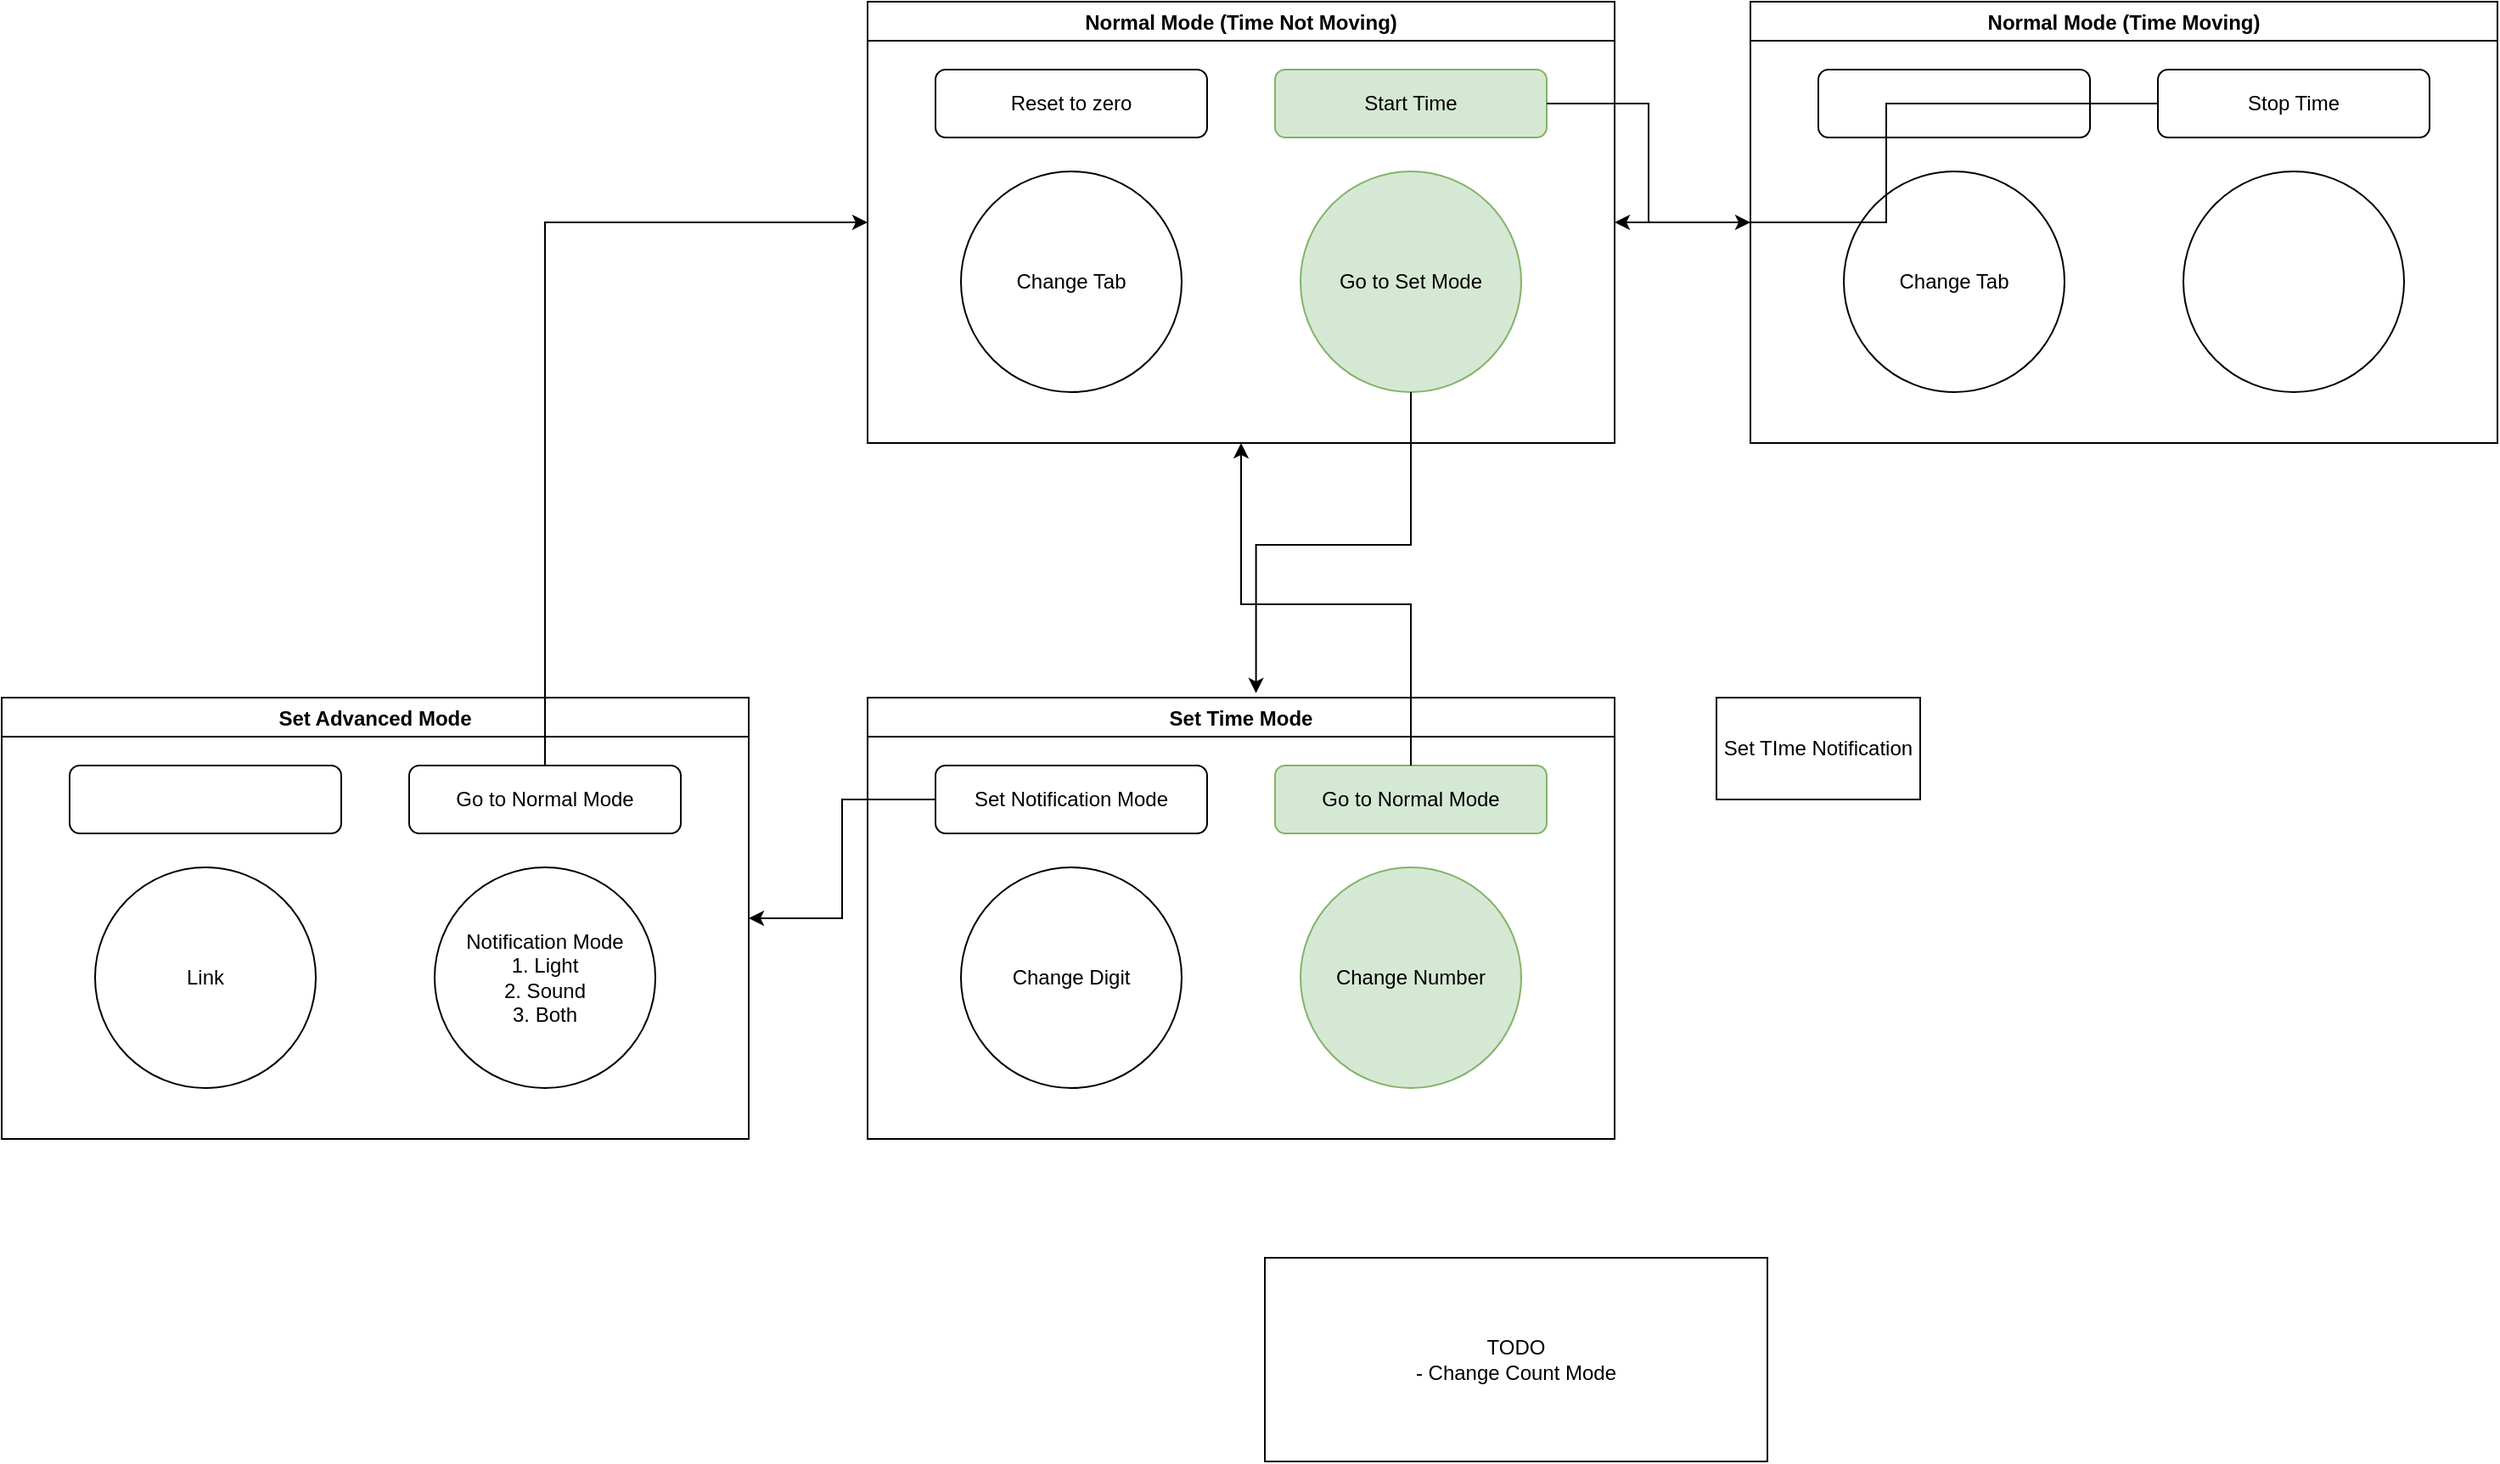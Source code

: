 <mxfile version="26.3.0">
  <diagram id="C5RBs43oDa-KdzZeNtuy" name="Page-1">
    <mxGraphModel dx="2202" dy="759" grid="1" gridSize="10" guides="1" tooltips="1" connect="1" arrows="1" fold="1" page="1" pageScale="1" pageWidth="827" pageHeight="1169" math="0" shadow="0">
      <root>
        <mxCell id="WIyWlLk6GJQsqaUBKTNV-0" />
        <mxCell id="WIyWlLk6GJQsqaUBKTNV-1" parent="WIyWlLk6GJQsqaUBKTNV-0" />
        <mxCell id="PDmhGTlI3vt2zS2Dz738-0" value="Normal Mode (Time Not Moving)" style="swimlane;" parent="WIyWlLk6GJQsqaUBKTNV-1" vertex="1">
          <mxGeometry x="120" y="120" width="440" height="260" as="geometry" />
        </mxCell>
        <mxCell id="PDmhGTlI3vt2zS2Dz738-4" value="Start Time" style="rounded=1;whiteSpace=wrap;html=1;fillColor=#d5e8d4;strokeColor=#82b366;" parent="PDmhGTlI3vt2zS2Dz738-0" vertex="1">
          <mxGeometry x="240" y="40" width="160" height="40" as="geometry" />
        </mxCell>
        <mxCell id="PDmhGTlI3vt2zS2Dz738-5" value="Reset to zero" style="rounded=1;whiteSpace=wrap;html=1;" parent="PDmhGTlI3vt2zS2Dz738-0" vertex="1">
          <mxGeometry x="40" y="40" width="160" height="40" as="geometry" />
        </mxCell>
        <mxCell id="PDmhGTlI3vt2zS2Dz738-9" value="Change Tab" style="ellipse;whiteSpace=wrap;html=1;aspect=fixed;" parent="PDmhGTlI3vt2zS2Dz738-0" vertex="1">
          <mxGeometry x="55" y="100" width="130" height="130" as="geometry" />
        </mxCell>
        <mxCell id="PDmhGTlI3vt2zS2Dz738-10" value="Go to Set Mode" style="ellipse;whiteSpace=wrap;html=1;aspect=fixed;fillColor=#d5e8d4;strokeColor=#82b366;" parent="PDmhGTlI3vt2zS2Dz738-0" vertex="1">
          <mxGeometry x="255" y="100" width="130" height="130" as="geometry" />
        </mxCell>
        <mxCell id="PDmhGTlI3vt2zS2Dz738-11" value="Set Time Mode" style="swimlane;" parent="WIyWlLk6GJQsqaUBKTNV-1" vertex="1">
          <mxGeometry x="120" y="530" width="440" height="260" as="geometry" />
        </mxCell>
        <mxCell id="PDmhGTlI3vt2zS2Dz738-12" value="Go to Normal Mode" style="rounded=1;whiteSpace=wrap;html=1;fillColor=#d5e8d4;strokeColor=#82b366;" parent="PDmhGTlI3vt2zS2Dz738-11" vertex="1">
          <mxGeometry x="240" y="40" width="160" height="40" as="geometry" />
        </mxCell>
        <mxCell id="PDmhGTlI3vt2zS2Dz738-13" value="Set Notification Mode" style="rounded=1;whiteSpace=wrap;html=1;" parent="PDmhGTlI3vt2zS2Dz738-11" vertex="1">
          <mxGeometry x="40" y="40" width="160" height="40" as="geometry" />
        </mxCell>
        <mxCell id="PDmhGTlI3vt2zS2Dz738-14" value="Change Digit" style="ellipse;whiteSpace=wrap;html=1;aspect=fixed;" parent="PDmhGTlI3vt2zS2Dz738-11" vertex="1">
          <mxGeometry x="55" y="100" width="130" height="130" as="geometry" />
        </mxCell>
        <mxCell id="PDmhGTlI3vt2zS2Dz738-15" value="Change Number" style="ellipse;whiteSpace=wrap;html=1;aspect=fixed;fillColor=#d5e8d4;strokeColor=#82b366;" parent="PDmhGTlI3vt2zS2Dz738-11" vertex="1">
          <mxGeometry x="255" y="100" width="130" height="130" as="geometry" />
        </mxCell>
        <mxCell id="PDmhGTlI3vt2zS2Dz738-21" style="edgeStyle=orthogonalEdgeStyle;rounded=0;orthogonalLoop=1;jettySize=auto;html=1;exitX=0.5;exitY=1;exitDx=0;exitDy=0;entryX=0.52;entryY=-0.01;entryDx=0;entryDy=0;entryPerimeter=0;" parent="WIyWlLk6GJQsqaUBKTNV-1" source="PDmhGTlI3vt2zS2Dz738-10" target="PDmhGTlI3vt2zS2Dz738-11" edge="1">
          <mxGeometry relative="1" as="geometry" />
        </mxCell>
        <mxCell id="PDmhGTlI3vt2zS2Dz738-22" value="Set TIme Notification" style="rounded=0;whiteSpace=wrap;html=1;" parent="WIyWlLk6GJQsqaUBKTNV-1" vertex="1">
          <mxGeometry x="620" y="530" width="120" height="60" as="geometry" />
        </mxCell>
        <mxCell id="PDmhGTlI3vt2zS2Dz738-24" style="edgeStyle=orthogonalEdgeStyle;rounded=0;orthogonalLoop=1;jettySize=auto;html=1;exitX=0;exitY=0.5;exitDx=0;exitDy=0;entryX=1;entryY=0.5;entryDx=0;entryDy=0;" parent="WIyWlLk6GJQsqaUBKTNV-1" source="PDmhGTlI3vt2zS2Dz738-13" target="PDmhGTlI3vt2zS2Dz738-26" edge="1">
          <mxGeometry relative="1" as="geometry">
            <mxPoint x="60" y="590" as="targetPoint" />
          </mxGeometry>
        </mxCell>
        <mxCell id="PDmhGTlI3vt2zS2Dz738-25" style="edgeStyle=orthogonalEdgeStyle;rounded=0;orthogonalLoop=1;jettySize=auto;html=1;exitX=0.5;exitY=0;exitDx=0;exitDy=0;entryX=0.5;entryY=1;entryDx=0;entryDy=0;" parent="WIyWlLk6GJQsqaUBKTNV-1" source="PDmhGTlI3vt2zS2Dz738-12" target="PDmhGTlI3vt2zS2Dz738-0" edge="1">
          <mxGeometry relative="1" as="geometry" />
        </mxCell>
        <mxCell id="PDmhGTlI3vt2zS2Dz738-26" value="Set Advanced Mode" style="swimlane;" parent="WIyWlLk6GJQsqaUBKTNV-1" vertex="1">
          <mxGeometry x="-390" y="530" width="440" height="260" as="geometry" />
        </mxCell>
        <mxCell id="PDmhGTlI3vt2zS2Dz738-27" value="Go to Normal Mode" style="rounded=1;whiteSpace=wrap;html=1;" parent="PDmhGTlI3vt2zS2Dz738-26" vertex="1">
          <mxGeometry x="240" y="40" width="160" height="40" as="geometry" />
        </mxCell>
        <mxCell id="PDmhGTlI3vt2zS2Dz738-28" value="" style="rounded=1;whiteSpace=wrap;html=1;" parent="PDmhGTlI3vt2zS2Dz738-26" vertex="1">
          <mxGeometry x="40" y="40" width="160" height="40" as="geometry" />
        </mxCell>
        <mxCell id="PDmhGTlI3vt2zS2Dz738-29" value="Link" style="ellipse;whiteSpace=wrap;html=1;aspect=fixed;" parent="PDmhGTlI3vt2zS2Dz738-26" vertex="1">
          <mxGeometry x="55" y="100" width="130" height="130" as="geometry" />
        </mxCell>
        <mxCell id="PDmhGTlI3vt2zS2Dz738-30" value="Notification Mode&lt;br&gt;1. Light&lt;br&gt;2. Sound&lt;br&gt;3. Both" style="ellipse;whiteSpace=wrap;html=1;aspect=fixed;" parent="PDmhGTlI3vt2zS2Dz738-26" vertex="1">
          <mxGeometry x="255" y="100" width="130" height="130" as="geometry" />
        </mxCell>
        <mxCell id="PDmhGTlI3vt2zS2Dz738-31" style="edgeStyle=orthogonalEdgeStyle;rounded=0;orthogonalLoop=1;jettySize=auto;html=1;exitX=0.5;exitY=0;exitDx=0;exitDy=0;entryX=0;entryY=0.5;entryDx=0;entryDy=0;" parent="WIyWlLk6GJQsqaUBKTNV-1" source="PDmhGTlI3vt2zS2Dz738-27" target="PDmhGTlI3vt2zS2Dz738-0" edge="1">
          <mxGeometry relative="1" as="geometry" />
        </mxCell>
        <mxCell id="PDmhGTlI3vt2zS2Dz738-32" value="Normal Mode (Time Moving)" style="swimlane;" parent="WIyWlLk6GJQsqaUBKTNV-1" vertex="1">
          <mxGeometry x="640" y="120" width="440" height="260" as="geometry" />
        </mxCell>
        <mxCell id="PDmhGTlI3vt2zS2Dz738-33" value="Stop Time" style="rounded=1;whiteSpace=wrap;html=1;" parent="PDmhGTlI3vt2zS2Dz738-32" vertex="1">
          <mxGeometry x="240" y="40" width="160" height="40" as="geometry" />
        </mxCell>
        <mxCell id="PDmhGTlI3vt2zS2Dz738-34" value="" style="rounded=1;whiteSpace=wrap;html=1;" parent="PDmhGTlI3vt2zS2Dz738-32" vertex="1">
          <mxGeometry x="40" y="40" width="160" height="40" as="geometry" />
        </mxCell>
        <mxCell id="PDmhGTlI3vt2zS2Dz738-35" value="Change Tab" style="ellipse;whiteSpace=wrap;html=1;aspect=fixed;" parent="PDmhGTlI3vt2zS2Dz738-32" vertex="1">
          <mxGeometry x="55" y="100" width="130" height="130" as="geometry" />
        </mxCell>
        <mxCell id="PDmhGTlI3vt2zS2Dz738-36" value="" style="ellipse;whiteSpace=wrap;html=1;aspect=fixed;" parent="PDmhGTlI3vt2zS2Dz738-32" vertex="1">
          <mxGeometry x="255" y="100" width="130" height="130" as="geometry" />
        </mxCell>
        <mxCell id="PDmhGTlI3vt2zS2Dz738-38" style="edgeStyle=orthogonalEdgeStyle;rounded=0;orthogonalLoop=1;jettySize=auto;html=1;exitX=1;exitY=0.5;exitDx=0;exitDy=0;entryX=0;entryY=0.5;entryDx=0;entryDy=0;" parent="WIyWlLk6GJQsqaUBKTNV-1" source="PDmhGTlI3vt2zS2Dz738-4" target="PDmhGTlI3vt2zS2Dz738-32" edge="1">
          <mxGeometry relative="1" as="geometry" />
        </mxCell>
        <mxCell id="PDmhGTlI3vt2zS2Dz738-39" style="edgeStyle=orthogonalEdgeStyle;rounded=0;orthogonalLoop=1;jettySize=auto;html=1;exitX=0;exitY=0.5;exitDx=0;exitDy=0;entryX=1;entryY=0.5;entryDx=0;entryDy=0;" parent="WIyWlLk6GJQsqaUBKTNV-1" source="PDmhGTlI3vt2zS2Dz738-33" target="PDmhGTlI3vt2zS2Dz738-0" edge="1">
          <mxGeometry relative="1" as="geometry" />
        </mxCell>
        <mxCell id="yq3IgXr0hYF0ILlIRbcQ-0" value="TODO&lt;br&gt;- Change Count Mode" style="rounded=0;whiteSpace=wrap;html=1;" parent="WIyWlLk6GJQsqaUBKTNV-1" vertex="1">
          <mxGeometry x="354" y="860" width="296" height="120" as="geometry" />
        </mxCell>
      </root>
    </mxGraphModel>
  </diagram>
</mxfile>
